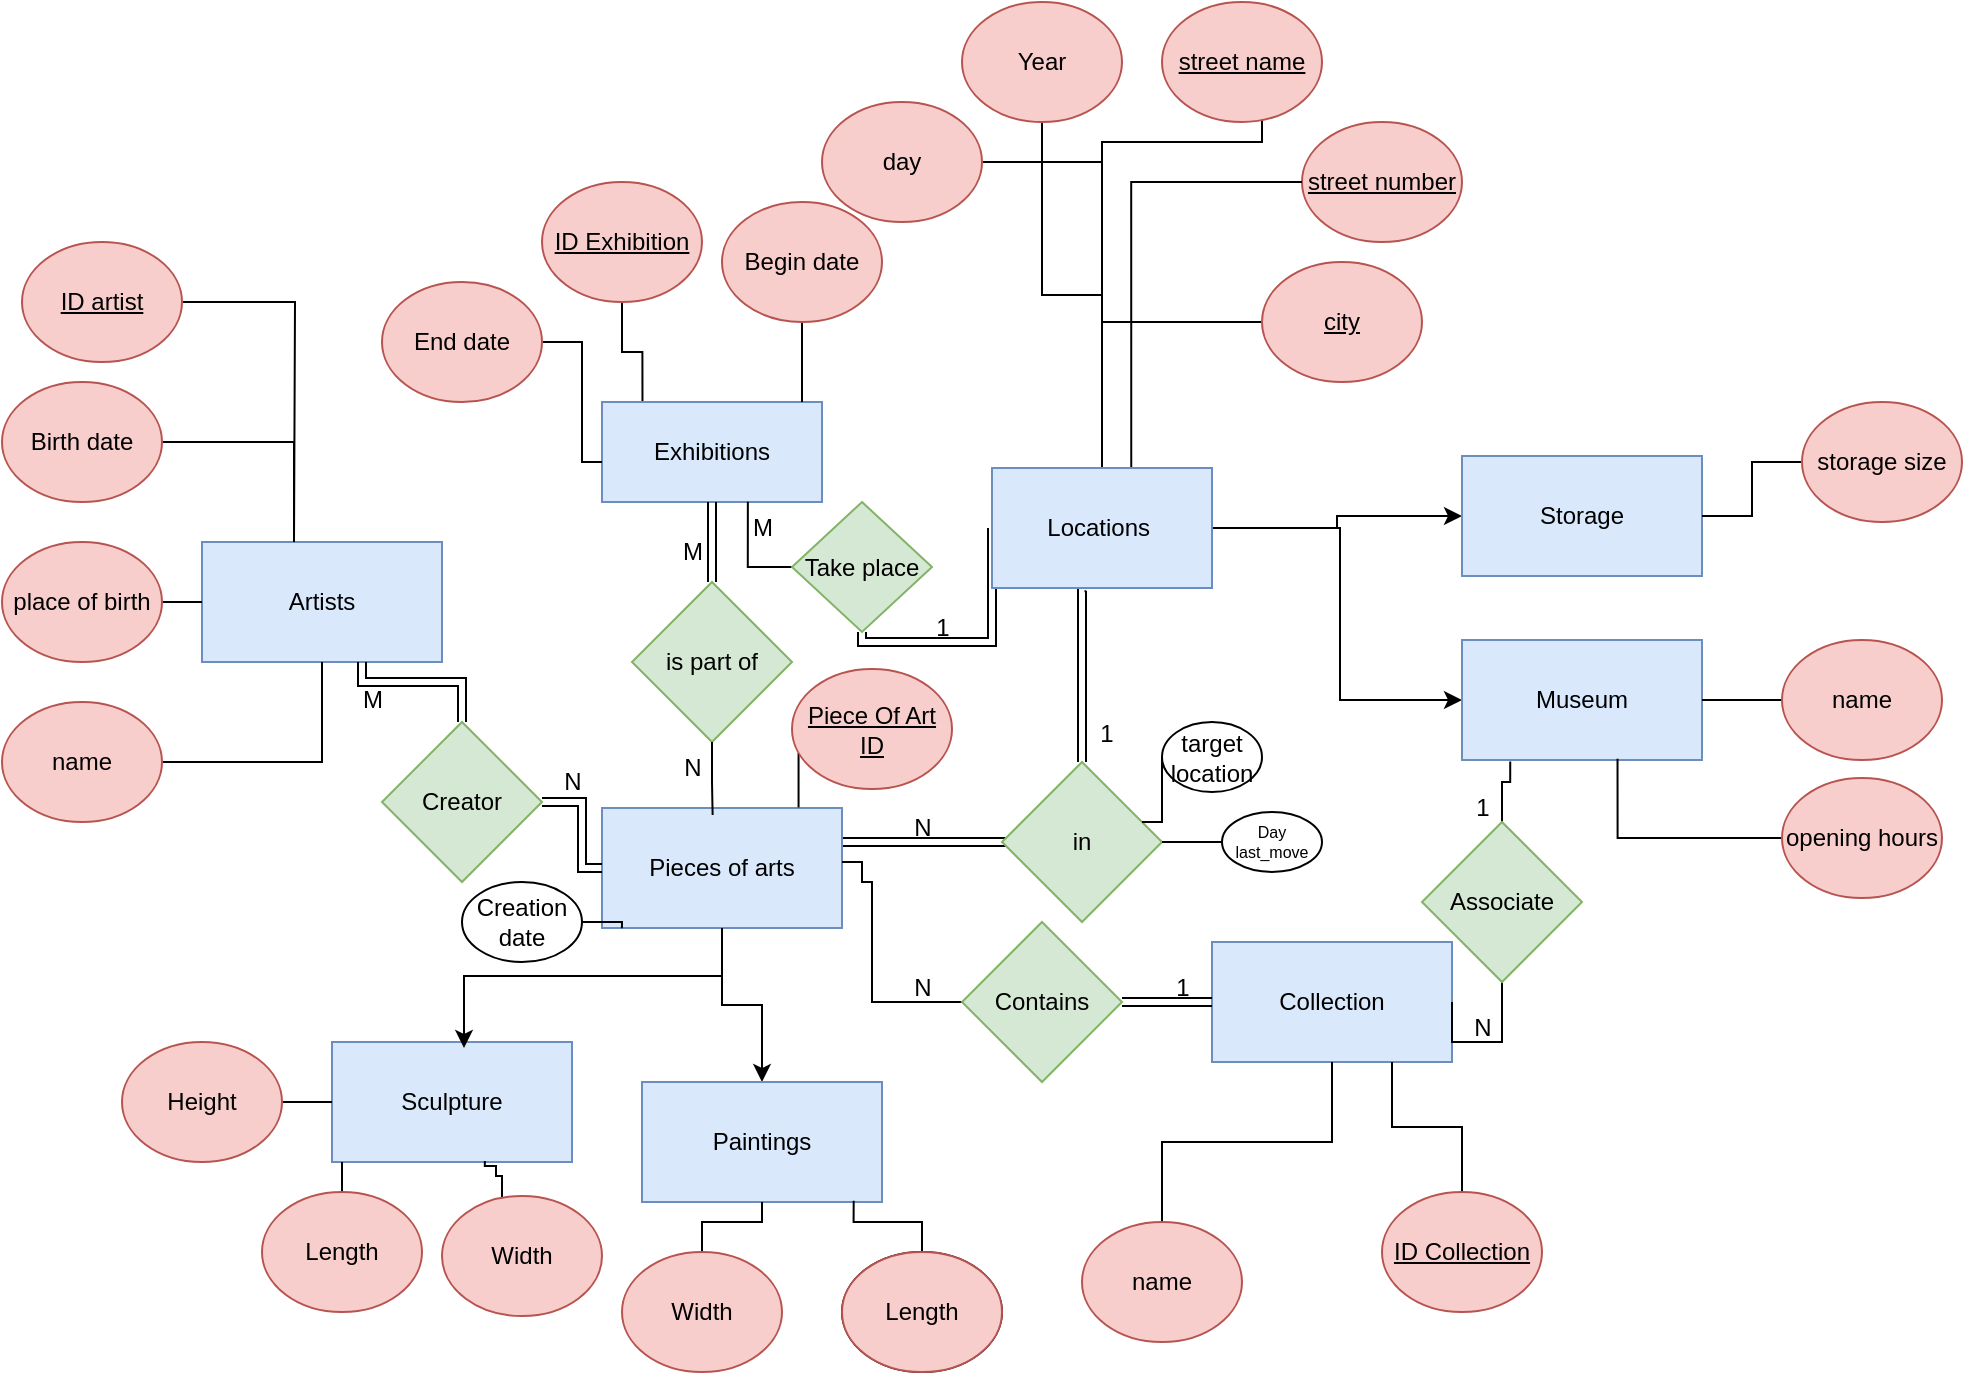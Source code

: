 <mxfile version="26.0.16">
  <diagram name="Page-1" id="mVJxXb7I7EZpxFhk7ZkF">
    <mxGraphModel dx="1000" dy="530" grid="0" gridSize="10" guides="1" tooltips="1" connect="1" arrows="1" fold="1" page="1" pageScale="1" pageWidth="1169" pageHeight="827" math="0" shadow="0">
      <root>
        <mxCell id="0" />
        <mxCell id="1" parent="0" />
        <mxCell id="BEB5B6SJO5AzybUyZMG--18" value="" style="edgeStyle=orthogonalEdgeStyle;rounded=0;orthogonalLoop=1;jettySize=auto;html=1;entryX=0;entryY=1;entryDx=0;entryDy=0;endArrow=none;startFill=0;shape=link;" parent="1" edge="1">
          <mxGeometry relative="1" as="geometry">
            <mxPoint x="550" y="500" as="sourcePoint" />
            <mxPoint x="650" y="500" as="targetPoint" />
          </mxGeometry>
        </mxCell>
        <mxCell id="snjYqaQwOmTNA2UoE7cW-3" style="edgeStyle=orthogonalEdgeStyle;rounded=0;orthogonalLoop=1;jettySize=auto;html=1;" edge="1" parent="1" source="C0TRwwh_PYmQr-y5ipqn-1" target="C0TRwwh_PYmQr-y5ipqn-7">
          <mxGeometry relative="1" as="geometry" />
        </mxCell>
        <mxCell id="C0TRwwh_PYmQr-y5ipqn-1" value="Pieces of arts" style="rounded=0;whiteSpace=wrap;html=1;fillColor=#dae8fc;strokeColor=#6c8ebf;" parent="1" vertex="1">
          <mxGeometry x="430" y="483" width="120" height="60" as="geometry" />
        </mxCell>
        <mxCell id="C0TRwwh_PYmQr-y5ipqn-2" value="Artists" style="rounded=0;whiteSpace=wrap;html=1;fillColor=#dae8fc;strokeColor=#6c8ebf;" parent="1" vertex="1">
          <mxGeometry x="230" y="350" width="120" height="60" as="geometry" />
        </mxCell>
        <mxCell id="C0TRwwh_PYmQr-y5ipqn-3" value="Exhibitions" style="rounded=0;whiteSpace=wrap;html=1;fillColor=#dae8fc;strokeColor=#6c8ebf;" parent="1" vertex="1">
          <mxGeometry x="430" y="280" width="110" height="50" as="geometry" />
        </mxCell>
        <mxCell id="snjYqaQwOmTNA2UoE7cW-1" style="edgeStyle=orthogonalEdgeStyle;rounded=0;orthogonalLoop=1;jettySize=auto;html=1;entryX=0;entryY=0.5;entryDx=0;entryDy=0;exitX=1;exitY=0.5;exitDx=0;exitDy=0;" edge="1" parent="1" source="C0TRwwh_PYmQr-y5ipqn-4" target="C0TRwwh_PYmQr-y5ipqn-6">
          <mxGeometry relative="1" as="geometry">
            <Array as="points">
              <mxPoint x="799" y="343" />
              <mxPoint x="799" y="429" />
            </Array>
          </mxGeometry>
        </mxCell>
        <mxCell id="snjYqaQwOmTNA2UoE7cW-2" style="edgeStyle=orthogonalEdgeStyle;rounded=0;orthogonalLoop=1;jettySize=auto;html=1;entryX=0;entryY=0.5;entryDx=0;entryDy=0;" edge="1" parent="1" source="C0TRwwh_PYmQr-y5ipqn-4" target="C0TRwwh_PYmQr-y5ipqn-5">
          <mxGeometry relative="1" as="geometry" />
        </mxCell>
        <mxCell id="C0TRwwh_PYmQr-y5ipqn-5" value="Storage" style="rounded=0;whiteSpace=wrap;html=1;fillColor=#dae8fc;strokeColor=#6c8ebf;" parent="1" vertex="1">
          <mxGeometry x="860" y="307" width="120" height="60" as="geometry" />
        </mxCell>
        <mxCell id="C0TRwwh_PYmQr-y5ipqn-6" value="Museum" style="rounded=0;whiteSpace=wrap;html=1;fillColor=#dae8fc;strokeColor=#6c8ebf;" parent="1" vertex="1">
          <mxGeometry x="860" y="399" width="120" height="60" as="geometry" />
        </mxCell>
        <mxCell id="C0TRwwh_PYmQr-y5ipqn-7" value="Paintings" style="whiteSpace=wrap;html=1;fillColor=#dae8fc;strokeColor=#6c8ebf;" parent="1" vertex="1">
          <mxGeometry x="450" y="620" width="120" height="60" as="geometry" />
        </mxCell>
        <mxCell id="C0TRwwh_PYmQr-y5ipqn-9" value="Sculpture" style="whiteSpace=wrap;html=1;fillColor=#dae8fc;strokeColor=#6c8ebf;" parent="1" vertex="1">
          <mxGeometry x="295" y="600" width="120" height="60" as="geometry" />
        </mxCell>
        <mxCell id="C0TRwwh_PYmQr-y5ipqn-10" value="Collection" style="whiteSpace=wrap;html=1;fillColor=#dae8fc;strokeColor=#6c8ebf;" parent="1" vertex="1">
          <mxGeometry x="735" y="550" width="120" height="60" as="geometry" />
        </mxCell>
        <mxCell id="C0TRwwh_PYmQr-y5ipqn-29" value="" style="edgeStyle=orthogonalEdgeStyle;rounded=0;orthogonalLoop=1;jettySize=auto;html=1;endArrow=none;startFill=0;shape=link;" parent="1" source="C0TRwwh_PYmQr-y5ipqn-11" target="C0TRwwh_PYmQr-y5ipqn-2" edge="1">
          <mxGeometry relative="1" as="geometry">
            <Array as="points">
              <mxPoint x="360" y="420" />
              <mxPoint x="310" y="420" />
            </Array>
          </mxGeometry>
        </mxCell>
        <mxCell id="C0TRwwh_PYmQr-y5ipqn-30" value="" style="edgeStyle=orthogonalEdgeStyle;rounded=0;orthogonalLoop=1;jettySize=auto;html=1;endArrow=none;startFill=0;shape=link;" parent="1" source="C0TRwwh_PYmQr-y5ipqn-11" target="C0TRwwh_PYmQr-y5ipqn-1" edge="1">
          <mxGeometry relative="1" as="geometry" />
        </mxCell>
        <mxCell id="C0TRwwh_PYmQr-y5ipqn-11" value="Creator" style="rhombus;whiteSpace=wrap;html=1;fillColor=#d5e8d4;strokeColor=#82b366;" parent="1" vertex="1">
          <mxGeometry x="320" y="440" width="80" height="80" as="geometry" />
        </mxCell>
        <mxCell id="BEB5B6SJO5AzybUyZMG--33" value="" style="edgeStyle=orthogonalEdgeStyle;rounded=0;orthogonalLoop=1;jettySize=auto;html=1;entryX=0;entryY=0.5;entryDx=0;entryDy=0;endArrow=none;startFill=0;exitX=0.5;exitY=1;exitDx=0;exitDy=0;shape=link;" parent="1" source="C0TRwwh_PYmQr-y5ipqn-12" target="C0TRwwh_PYmQr-y5ipqn-4" edge="1">
          <mxGeometry relative="1" as="geometry">
            <Array as="points">
              <mxPoint x="560" y="400" />
            </Array>
          </mxGeometry>
        </mxCell>
        <mxCell id="BEB5B6SJO5AzybUyZMG--35" value="" style="edgeStyle=orthogonalEdgeStyle;rounded=0;orthogonalLoop=1;jettySize=auto;html=1;entryX=0.663;entryY=0.997;entryDx=0;entryDy=0;entryPerimeter=0;exitX=0;exitY=0.5;exitDx=0;exitDy=0;endArrow=none;startFill=0;" parent="1" source="C0TRwwh_PYmQr-y5ipqn-12" target="C0TRwwh_PYmQr-y5ipqn-3" edge="1">
          <mxGeometry relative="1" as="geometry">
            <mxPoint x="510" y="350" as="targetPoint" />
          </mxGeometry>
        </mxCell>
        <mxCell id="C0TRwwh_PYmQr-y5ipqn-12" value="Take place" style="rhombus;whiteSpace=wrap;html=1;fillColor=#d5e8d4;strokeColor=#82b366;" parent="1" vertex="1">
          <mxGeometry x="525" y="330" width="70" height="65" as="geometry" />
        </mxCell>
        <mxCell id="BEB5B6SJO5AzybUyZMG--19" value="" style="edgeStyle=orthogonalEdgeStyle;rounded=0;orthogonalLoop=1;jettySize=auto;html=1;endArrow=none;startFill=0;shape=link;entryX=0.42;entryY=0.993;entryDx=0;entryDy=0;entryPerimeter=0;" parent="1" source="C0TRwwh_PYmQr-y5ipqn-13" edge="1" target="C0TRwwh_PYmQr-y5ipqn-4">
          <mxGeometry relative="1" as="geometry">
            <mxPoint x="670" y="430" as="targetPoint" />
            <Array as="points">
              <mxPoint x="670" y="373" />
            </Array>
          </mxGeometry>
        </mxCell>
        <mxCell id="C0TRwwh_PYmQr-y5ipqn-13" value="in" style="rhombus;whiteSpace=wrap;html=1;fillColor=#d5e8d4;strokeColor=#82b366;" parent="1" vertex="1">
          <mxGeometry x="630" y="460" width="80" height="80" as="geometry" />
        </mxCell>
        <mxCell id="BEB5B6SJO5AzybUyZMG--21" value="" style="edgeStyle=orthogonalEdgeStyle;rounded=0;orthogonalLoop=1;jettySize=auto;html=1;endArrow=none;startFill=0;shape=link;" parent="1" source="C0TRwwh_PYmQr-y5ipqn-14" target="C0TRwwh_PYmQr-y5ipqn-3" edge="1">
          <mxGeometry relative="1" as="geometry" />
        </mxCell>
        <mxCell id="C0TRwwh_PYmQr-y5ipqn-14" value="is part of" style="rhombus;whiteSpace=wrap;html=1;fillColor=#d5e8d4;strokeColor=#82b366;" parent="1" vertex="1">
          <mxGeometry x="445" y="370" width="80" height="80" as="geometry" />
        </mxCell>
        <mxCell id="ZUJwoHstwLLNhIFtxWxf-1" value="" style="edgeStyle=orthogonalEdgeStyle;rounded=0;orthogonalLoop=1;jettySize=auto;html=1;endArrow=none;startFill=0;entryX=1;entryY=0.5;entryDx=0;entryDy=0;" parent="1" source="C0TRwwh_PYmQr-y5ipqn-15" target="C0TRwwh_PYmQr-y5ipqn-10" edge="1">
          <mxGeometry relative="1" as="geometry">
            <mxPoint x="860" y="600" as="targetPoint" />
            <Array as="points">
              <mxPoint x="880" y="600" />
            </Array>
          </mxGeometry>
        </mxCell>
        <mxCell id="ZUJwoHstwLLNhIFtxWxf-2" value="" style="edgeStyle=orthogonalEdgeStyle;rounded=0;orthogonalLoop=1;jettySize=auto;html=1;entryX=0.201;entryY=1.013;entryDx=0;entryDy=0;entryPerimeter=0;endArrow=none;startFill=0;" parent="1" source="C0TRwwh_PYmQr-y5ipqn-15" target="C0TRwwh_PYmQr-y5ipqn-6" edge="1">
          <mxGeometry relative="1" as="geometry" />
        </mxCell>
        <mxCell id="C0TRwwh_PYmQr-y5ipqn-15" value="Associate" style="rhombus;whiteSpace=wrap;html=1;fillColor=#d5e8d4;strokeColor=#82b366;" parent="1" vertex="1">
          <mxGeometry x="840" y="490" width="80" height="80" as="geometry" />
        </mxCell>
        <mxCell id="BEB5B6SJO5AzybUyZMG--16" value="" style="edgeStyle=orthogonalEdgeStyle;rounded=0;orthogonalLoop=1;jettySize=auto;html=1;endArrow=none;startFill=0;shape=link;" parent="1" source="C0TRwwh_PYmQr-y5ipqn-16" target="C0TRwwh_PYmQr-y5ipqn-10" edge="1">
          <mxGeometry relative="1" as="geometry" />
        </mxCell>
        <mxCell id="BEB5B6SJO5AzybUyZMG--17" value="" style="edgeStyle=orthogonalEdgeStyle;rounded=0;orthogonalLoop=1;jettySize=auto;html=1;endArrow=none;startFill=0;" parent="1" source="C0TRwwh_PYmQr-y5ipqn-16" target="C0TRwwh_PYmQr-y5ipqn-1" edge="1">
          <mxGeometry relative="1" as="geometry">
            <Array as="points">
              <mxPoint x="565" y="580" />
              <mxPoint x="565" y="520" />
              <mxPoint x="560" y="520" />
              <mxPoint x="560" y="510" />
            </Array>
          </mxGeometry>
        </mxCell>
        <mxCell id="C0TRwwh_PYmQr-y5ipqn-16" value="Contains" style="rhombus;whiteSpace=wrap;html=1;fillColor=#d5e8d4;strokeColor=#82b366;" parent="1" vertex="1">
          <mxGeometry x="610" y="540" width="80" height="80" as="geometry" />
        </mxCell>
        <mxCell id="C0TRwwh_PYmQr-y5ipqn-22" value="" style="edgeStyle=orthogonalEdgeStyle;rounded=0;orthogonalLoop=1;jettySize=auto;html=1;endArrow=none;startFill=0;" parent="1" edge="1">
          <mxGeometry relative="1" as="geometry">
            <mxPoint x="207.0" y="300" as="sourcePoint" />
            <mxPoint x="276" y="350" as="targetPoint" />
            <Array as="points">
              <mxPoint x="276" y="300" />
            </Array>
          </mxGeometry>
        </mxCell>
        <mxCell id="C0TRwwh_PYmQr-y5ipqn-20" value="Birth date" style="ellipse;whiteSpace=wrap;html=1;fillColor=#f8cecc;strokeColor=#b85450;" parent="1" vertex="1">
          <mxGeometry x="130" y="270" width="80" height="60" as="geometry" />
        </mxCell>
        <mxCell id="C0TRwwh_PYmQr-y5ipqn-26" value="" style="edgeStyle=orthogonalEdgeStyle;rounded=0;orthogonalLoop=1;jettySize=auto;html=1;endArrow=none;startFill=0;" parent="1" source="C0TRwwh_PYmQr-y5ipqn-24" target="C0TRwwh_PYmQr-y5ipqn-2" edge="1">
          <mxGeometry relative="1" as="geometry" />
        </mxCell>
        <mxCell id="C0TRwwh_PYmQr-y5ipqn-24" value="place of birth" style="ellipse;whiteSpace=wrap;html=1;fillColor=#f8cecc;strokeColor=#b85450;" parent="1" vertex="1">
          <mxGeometry x="130" y="350" width="80" height="60" as="geometry" />
        </mxCell>
        <mxCell id="C0TRwwh_PYmQr-y5ipqn-27" value="" style="edgeStyle=orthogonalEdgeStyle;rounded=0;orthogonalLoop=1;jettySize=auto;html=1;endArrow=none;startFill=0;" parent="1" source="C0TRwwh_PYmQr-y5ipqn-25" target="C0TRwwh_PYmQr-y5ipqn-2" edge="1">
          <mxGeometry relative="1" as="geometry" />
        </mxCell>
        <mxCell id="C0TRwwh_PYmQr-y5ipqn-25" value="name" style="ellipse;whiteSpace=wrap;html=1;fillColor=#f8cecc;strokeColor=#b85450;" parent="1" vertex="1">
          <mxGeometry x="130" y="430" width="80" height="60" as="geometry" />
        </mxCell>
        <mxCell id="C0TRwwh_PYmQr-y5ipqn-32" value="Creation date" style="ellipse;whiteSpace=wrap;html=1;" parent="1" vertex="1">
          <mxGeometry x="360" y="520" width="60" height="40" as="geometry" />
        </mxCell>
        <mxCell id="C0TRwwh_PYmQr-y5ipqn-35" style="edgeStyle=orthogonalEdgeStyle;rounded=0;orthogonalLoop=1;jettySize=auto;html=1;entryX=0.083;entryY=1.003;entryDx=0;entryDy=0;entryPerimeter=0;endArrow=none;startFill=0;" parent="1" source="C0TRwwh_PYmQr-y5ipqn-32" target="C0TRwwh_PYmQr-y5ipqn-1" edge="1">
          <mxGeometry relative="1" as="geometry" />
        </mxCell>
        <mxCell id="C0TRwwh_PYmQr-y5ipqn-39" value="" style="edgeStyle=orthogonalEdgeStyle;rounded=0;orthogonalLoop=1;jettySize=auto;html=1;entryX=0.882;entryY=0.989;entryDx=0;entryDy=0;entryPerimeter=0;endArrow=none;startFill=0;" parent="1" source="C0TRwwh_PYmQr-y5ipqn-36" target="C0TRwwh_PYmQr-y5ipqn-7" edge="1">
          <mxGeometry relative="1" as="geometry">
            <Array as="points">
              <mxPoint x="590" y="690" />
              <mxPoint x="556" y="690" />
            </Array>
          </mxGeometry>
        </mxCell>
        <mxCell id="C0TRwwh_PYmQr-y5ipqn-36" value="Length" style="ellipse;whiteSpace=wrap;html=1;" parent="1" vertex="1">
          <mxGeometry x="550" y="705" width="80" height="60" as="geometry" />
        </mxCell>
        <mxCell id="C0TRwwh_PYmQr-y5ipqn-38" value="" style="edgeStyle=orthogonalEdgeStyle;rounded=0;orthogonalLoop=1;jettySize=auto;html=1;endArrow=none;startFill=0;" parent="1" source="C0TRwwh_PYmQr-y5ipqn-37" target="C0TRwwh_PYmQr-y5ipqn-7" edge="1">
          <mxGeometry relative="1" as="geometry">
            <Array as="points">
              <mxPoint x="480" y="690" />
              <mxPoint x="510" y="690" />
            </Array>
          </mxGeometry>
        </mxCell>
        <mxCell id="C0TRwwh_PYmQr-y5ipqn-37" value="Width" style="ellipse;whiteSpace=wrap;html=1;fillColor=#f8cecc;strokeColor=#b85450;" parent="1" vertex="1">
          <mxGeometry x="440" y="705" width="80" height="60" as="geometry" />
        </mxCell>
        <mxCell id="C0TRwwh_PYmQr-y5ipqn-45" value="" style="edgeStyle=orthogonalEdgeStyle;rounded=0;orthogonalLoop=1;jettySize=auto;html=1;entryX=0.637;entryY=0.992;entryDx=0;entryDy=0;entryPerimeter=0;endArrow=none;startFill=0;" parent="1" source="C0TRwwh_PYmQr-y5ipqn-41" target="C0TRwwh_PYmQr-y5ipqn-9" edge="1">
          <mxGeometry relative="1" as="geometry">
            <Array as="points">
              <mxPoint x="380" y="667" />
              <mxPoint x="377" y="667" />
              <mxPoint x="377" y="662" />
              <mxPoint x="371" y="662" />
            </Array>
          </mxGeometry>
        </mxCell>
        <mxCell id="C0TRwwh_PYmQr-y5ipqn-41" value="Width" style="ellipse;whiteSpace=wrap;html=1;fillColor=#f8cecc;strokeColor=#b85450;" parent="1" vertex="1">
          <mxGeometry x="350" y="677" width="80" height="60" as="geometry" />
        </mxCell>
        <mxCell id="C0TRwwh_PYmQr-y5ipqn-43" value="" style="edgeStyle=orthogonalEdgeStyle;rounded=0;orthogonalLoop=1;jettySize=auto;html=1;endArrow=none;startFill=0;" parent="1" source="C0TRwwh_PYmQr-y5ipqn-42" target="C0TRwwh_PYmQr-y5ipqn-9" edge="1">
          <mxGeometry relative="1" as="geometry">
            <Array as="points">
              <mxPoint x="300" y="660" />
              <mxPoint x="350" y="660" />
            </Array>
          </mxGeometry>
        </mxCell>
        <mxCell id="C0TRwwh_PYmQr-y5ipqn-42" value="Length" style="ellipse;whiteSpace=wrap;html=1;fillColor=#f8cecc;strokeColor=#b85450;" parent="1" vertex="1">
          <mxGeometry x="260" y="675" width="80" height="60" as="geometry" />
        </mxCell>
        <mxCell id="BEB5B6SJO5AzybUyZMG--1" value="Length" style="ellipse;whiteSpace=wrap;html=1;fillColor=#f8cecc;strokeColor=#b85450;" parent="1" vertex="1">
          <mxGeometry x="550" y="705" width="80" height="60" as="geometry" />
        </mxCell>
        <mxCell id="BEB5B6SJO5AzybUyZMG--3" value="" style="edgeStyle=orthogonalEdgeStyle;rounded=0;orthogonalLoop=1;jettySize=auto;html=1;endArrow=none;startFill=0;" parent="1" source="BEB5B6SJO5AzybUyZMG--2" target="C0TRwwh_PYmQr-y5ipqn-4" edge="1">
          <mxGeometry relative="1" as="geometry" />
        </mxCell>
        <mxCell id="BEB5B6SJO5AzybUyZMG--2" value="Year" style="ellipse;whiteSpace=wrap;html=1;fillColor=#f8cecc;strokeColor=#b85450;" parent="1" vertex="1">
          <mxGeometry x="610" y="80" width="80" height="60" as="geometry" />
        </mxCell>
        <mxCell id="BEB5B6SJO5AzybUyZMG--6" value="" style="edgeStyle=orthogonalEdgeStyle;rounded=0;orthogonalLoop=1;jettySize=auto;html=1;endArrow=none;startFill=0;" parent="1" source="BEB5B6SJO5AzybUyZMG--4" target="C0TRwwh_PYmQr-y5ipqn-4" edge="1">
          <mxGeometry relative="1" as="geometry" />
        </mxCell>
        <mxCell id="BEB5B6SJO5AzybUyZMG--4" value="day" style="ellipse;whiteSpace=wrap;html=1;fillColor=#f8cecc;strokeColor=#b85450;" parent="1" vertex="1">
          <mxGeometry x="540" y="130" width="80" height="60" as="geometry" />
        </mxCell>
        <mxCell id="f5-gzZiO12CZ5IHsBqUN-8" value="" style="edgeStyle=orthogonalEdgeStyle;rounded=0;orthogonalLoop=1;jettySize=auto;html=1;endArrow=none;startFill=0;" parent="1" source="BEB5B6SJO5AzybUyZMG--7" edge="1">
          <mxGeometry relative="1" as="geometry">
            <mxPoint x="700" y="490" as="targetPoint" />
            <Array as="points">
              <mxPoint x="710" y="490" />
              <mxPoint x="710" y="490" />
            </Array>
          </mxGeometry>
        </mxCell>
        <mxCell id="BEB5B6SJO5AzybUyZMG--7" value="target location" style="ellipse;whiteSpace=wrap;html=1;" parent="1" vertex="1">
          <mxGeometry x="710" y="440" width="50" height="35" as="geometry" />
        </mxCell>
        <mxCell id="BEB5B6SJO5AzybUyZMG--11" value="" style="edgeStyle=orthogonalEdgeStyle;rounded=0;orthogonalLoop=1;jettySize=auto;html=1;endArrow=none;startFill=0;" parent="1" source="BEB5B6SJO5AzybUyZMG--9" target="C0TRwwh_PYmQr-y5ipqn-10" edge="1">
          <mxGeometry relative="1" as="geometry" />
        </mxCell>
        <mxCell id="BEB5B6SJO5AzybUyZMG--9" value="name" style="ellipse;whiteSpace=wrap;html=1;fillColor=#f8cecc;strokeColor=#b85450;" parent="1" vertex="1">
          <mxGeometry x="670" y="690" width="80" height="60" as="geometry" />
        </mxCell>
        <mxCell id="BEB5B6SJO5AzybUyZMG--23" value="" style="edgeStyle=orthogonalEdgeStyle;rounded=0;orthogonalLoop=1;jettySize=auto;html=1;endArrow=none;startFill=0;" parent="1" source="BEB5B6SJO5AzybUyZMG--22" target="C0TRwwh_PYmQr-y5ipqn-3" edge="1">
          <mxGeometry relative="1" as="geometry">
            <Array as="points">
              <mxPoint x="420" y="250" />
              <mxPoint x="420" y="310" />
            </Array>
          </mxGeometry>
        </mxCell>
        <mxCell id="BEB5B6SJO5AzybUyZMG--22" value="End date" style="ellipse;whiteSpace=wrap;html=1;fillColor=#f8cecc;strokeColor=#b85450;" parent="1" vertex="1">
          <mxGeometry x="320" y="220" width="80" height="60" as="geometry" />
        </mxCell>
        <mxCell id="BEB5B6SJO5AzybUyZMG--27" value="" style="edgeStyle=orthogonalEdgeStyle;rounded=0;orthogonalLoop=1;jettySize=auto;html=1;endArrow=none;startFill=0;" parent="1" source="BEB5B6SJO5AzybUyZMG--26" target="C0TRwwh_PYmQr-y5ipqn-3" edge="1">
          <mxGeometry relative="1" as="geometry">
            <Array as="points">
              <mxPoint x="490" y="230" />
              <mxPoint x="490" y="230" />
            </Array>
          </mxGeometry>
        </mxCell>
        <mxCell id="BEB5B6SJO5AzybUyZMG--26" value="Begin date" style="ellipse;whiteSpace=wrap;html=1;fillColor=#f8cecc;strokeColor=#b85450;" parent="1" vertex="1">
          <mxGeometry x="490" y="180" width="80" height="60" as="geometry" />
        </mxCell>
        <mxCell id="BEB5B6SJO5AzybUyZMG--40" value="" style="edgeStyle=orthogonalEdgeStyle;rounded=0;orthogonalLoop=1;jettySize=auto;html=1;endArrow=none;startFill=0;" parent="1" source="BEB5B6SJO5AzybUyZMG--39" target="C0TRwwh_PYmQr-y5ipqn-5" edge="1">
          <mxGeometry relative="1" as="geometry" />
        </mxCell>
        <mxCell id="BEB5B6SJO5AzybUyZMG--39" value="storage size" style="ellipse;whiteSpace=wrap;html=1;fillColor=#f8cecc;strokeColor=#b85450;" parent="1" vertex="1">
          <mxGeometry x="1030" y="280" width="80" height="60" as="geometry" />
        </mxCell>
        <mxCell id="ZUJwoHstwLLNhIFtxWxf-4" value="" style="edgeStyle=orthogonalEdgeStyle;rounded=0;orthogonalLoop=1;jettySize=auto;html=1;endArrow=none;startFill=0;" parent="1" source="ZUJwoHstwLLNhIFtxWxf-3" target="C0TRwwh_PYmQr-y5ipqn-9" edge="1">
          <mxGeometry relative="1" as="geometry" />
        </mxCell>
        <mxCell id="ZUJwoHstwLLNhIFtxWxf-3" value="Height" style="ellipse;whiteSpace=wrap;html=1;fillColor=#f8cecc;strokeColor=#b85450;" parent="1" vertex="1">
          <mxGeometry x="190" y="600" width="80" height="60" as="geometry" />
        </mxCell>
        <mxCell id="ZUJwoHstwLLNhIFtxWxf-9" value="" style="edgeStyle=orthogonalEdgeStyle;rounded=0;orthogonalLoop=1;jettySize=auto;html=1;endArrow=none;startFill=0;" parent="1" source="ZUJwoHstwLLNhIFtxWxf-6" target="C0TRwwh_PYmQr-y5ipqn-6" edge="1">
          <mxGeometry relative="1" as="geometry" />
        </mxCell>
        <mxCell id="ZUJwoHstwLLNhIFtxWxf-6" value="name" style="ellipse;whiteSpace=wrap;html=1;fillColor=#f8cecc;strokeColor=#b85450;" parent="1" vertex="1">
          <mxGeometry x="1020" y="399" width="80" height="60" as="geometry" />
        </mxCell>
        <mxCell id="ZUJwoHstwLLNhIFtxWxf-8" value="" style="edgeStyle=orthogonalEdgeStyle;rounded=0;orthogonalLoop=1;jettySize=auto;html=1;entryX=0.648;entryY=0.99;entryDx=0;entryDy=0;entryPerimeter=0;endArrow=none;startFill=0;" parent="1" source="ZUJwoHstwLLNhIFtxWxf-7" target="C0TRwwh_PYmQr-y5ipqn-6" edge="1">
          <mxGeometry relative="1" as="geometry" />
        </mxCell>
        <mxCell id="ZUJwoHstwLLNhIFtxWxf-7" value="opening hours" style="ellipse;whiteSpace=wrap;html=1;fillColor=#f8cecc;strokeColor=#b85450;" parent="1" vertex="1">
          <mxGeometry x="1020" y="468" width="80" height="60" as="geometry" />
        </mxCell>
        <mxCell id="ZUJwoHstwLLNhIFtxWxf-12" value="" style="edgeStyle=orthogonalEdgeStyle;rounded=0;orthogonalLoop=1;jettySize=auto;html=1;entryX=0.5;entryY=0;entryDx=0;entryDy=0;endArrow=none;startFill=0;" parent="1" source="ZUJwoHstwLLNhIFtxWxf-11" target="C0TRwwh_PYmQr-y5ipqn-4" edge="1">
          <mxGeometry relative="1" as="geometry" />
        </mxCell>
        <mxCell id="ZUJwoHstwLLNhIFtxWxf-11" value="&lt;u&gt;city&lt;/u&gt;" style="ellipse;whiteSpace=wrap;html=1;fillColor=#f8cecc;strokeColor=#b85450;" parent="1" vertex="1">
          <mxGeometry x="760" y="210" width="80" height="60" as="geometry" />
        </mxCell>
        <mxCell id="ZUJwoHstwLLNhIFtxWxf-14" value="" style="edgeStyle=orthogonalEdgeStyle;rounded=0;orthogonalLoop=1;jettySize=auto;html=1;endArrow=none;startFill=0;" parent="1" source="ZUJwoHstwLLNhIFtxWxf-13" edge="1">
          <mxGeometry relative="1" as="geometry">
            <mxPoint x="680" y="370" as="targetPoint" />
            <Array as="points">
              <mxPoint x="760" y="150" />
              <mxPoint x="680" y="150" />
            </Array>
          </mxGeometry>
        </mxCell>
        <mxCell id="ZUJwoHstwLLNhIFtxWxf-13" value="&lt;u&gt;street name&lt;/u&gt;" style="ellipse;whiteSpace=wrap;html=1;fillColor=#f8cecc;strokeColor=#b85450;" parent="1" vertex="1">
          <mxGeometry x="710" y="80" width="80" height="60" as="geometry" />
        </mxCell>
        <mxCell id="ZUJwoHstwLLNhIFtxWxf-15" value="&lt;u&gt;street number&lt;/u&gt;" style="ellipse;whiteSpace=wrap;html=1;fillColor=#f8cecc;strokeColor=#b85450;" parent="1" vertex="1">
          <mxGeometry x="780" y="140" width="80" height="60" as="geometry" />
        </mxCell>
        <mxCell id="J0Ilq5JlMTDSV-xdLehd-4" value="N" style="text;html=1;align=center;verticalAlign=middle;resizable=0;points=[];autosize=1;strokeColor=none;fillColor=none;" parent="1" vertex="1">
          <mxGeometry x="575" y="478" width="30" height="30" as="geometry" />
        </mxCell>
        <mxCell id="J0Ilq5JlMTDSV-xdLehd-7" value="1" style="text;html=1;align=center;verticalAlign=middle;resizable=0;points=[];autosize=1;strokeColor=none;fillColor=none;" parent="1" vertex="1">
          <mxGeometry x="705" y="558" width="30" height="30" as="geometry" />
        </mxCell>
        <mxCell id="J0Ilq5JlMTDSV-xdLehd-8" value="N" style="text;html=1;align=center;verticalAlign=middle;resizable=0;points=[];autosize=1;strokeColor=none;fillColor=none;" parent="1" vertex="1">
          <mxGeometry x="575" y="558" width="30" height="30" as="geometry" />
        </mxCell>
        <mxCell id="J0Ilq5JlMTDSV-xdLehd-9" value="N" style="text;html=1;align=center;verticalAlign=middle;resizable=0;points=[];autosize=1;strokeColor=none;fillColor=none;" parent="1" vertex="1">
          <mxGeometry x="460" y="448" width="30" height="30" as="geometry" />
        </mxCell>
        <mxCell id="J0Ilq5JlMTDSV-xdLehd-10" value="M" style="text;html=1;align=center;verticalAlign=middle;resizable=0;points=[];autosize=1;strokeColor=none;fillColor=none;" parent="1" vertex="1">
          <mxGeometry x="460" y="340" width="30" height="30" as="geometry" />
        </mxCell>
        <mxCell id="J0Ilq5JlMTDSV-xdLehd-12" style="edgeStyle=orthogonalEdgeStyle;rounded=0;orthogonalLoop=1;jettySize=auto;html=1;entryX=0.461;entryY=0.059;entryDx=0;entryDy=0;entryPerimeter=0;endArrow=none;startFill=0;" parent="1" source="C0TRwwh_PYmQr-y5ipqn-14" target="C0TRwwh_PYmQr-y5ipqn-1" edge="1">
          <mxGeometry relative="1" as="geometry" />
        </mxCell>
        <mxCell id="J0Ilq5JlMTDSV-xdLehd-13" value="1" style="text;html=1;align=center;verticalAlign=middle;resizable=0;points=[];autosize=1;strokeColor=none;fillColor=none;" parent="1" vertex="1">
          <mxGeometry x="585" y="378" width="30" height="30" as="geometry" />
        </mxCell>
        <mxCell id="J0Ilq5JlMTDSV-xdLehd-14" value="M" style="text;html=1;align=center;verticalAlign=middle;resizable=0;points=[];autosize=1;strokeColor=none;fillColor=none;" parent="1" vertex="1">
          <mxGeometry x="495" y="328" width="30" height="30" as="geometry" />
        </mxCell>
        <mxCell id="J0Ilq5JlMTDSV-xdLehd-15" value="M" style="text;html=1;align=center;verticalAlign=middle;resizable=0;points=[];autosize=1;strokeColor=none;fillColor=none;" parent="1" vertex="1">
          <mxGeometry x="300" y="414" width="30" height="30" as="geometry" />
        </mxCell>
        <mxCell id="J0Ilq5JlMTDSV-xdLehd-16" value="N" style="text;html=1;align=center;verticalAlign=middle;resizable=0;points=[];autosize=1;strokeColor=none;fillColor=none;" parent="1" vertex="1">
          <mxGeometry x="400" y="455" width="30" height="30" as="geometry" />
        </mxCell>
        <mxCell id="J0Ilq5JlMTDSV-xdLehd-25" value="1" style="text;html=1;align=center;verticalAlign=middle;resizable=0;points=[];autosize=1;strokeColor=none;fillColor=none;" parent="1" vertex="1">
          <mxGeometry x="855" y="468" width="30" height="30" as="geometry" />
        </mxCell>
        <mxCell id="J0Ilq5JlMTDSV-xdLehd-26" value="N" style="text;html=1;align=center;verticalAlign=middle;resizable=0;points=[];autosize=1;strokeColor=none;fillColor=none;" parent="1" vertex="1">
          <mxGeometry x="855" y="578" width="30" height="30" as="geometry" />
        </mxCell>
        <mxCell id="J0Ilq5JlMTDSV-xdLehd-35" value="Day last_move" style="ellipse;whiteSpace=wrap;html=1;fontSize=8;" parent="1" vertex="1">
          <mxGeometry x="740" y="485" width="50" height="30" as="geometry" />
        </mxCell>
        <mxCell id="J0Ilq5JlMTDSV-xdLehd-36" style="edgeStyle=orthogonalEdgeStyle;rounded=0;orthogonalLoop=1;jettySize=auto;html=1;entryX=1;entryY=0.5;entryDx=0;entryDy=0;endArrow=none;startFill=0;" parent="1" source="J0Ilq5JlMTDSV-xdLehd-35" target="C0TRwwh_PYmQr-y5ipqn-13" edge="1">
          <mxGeometry relative="1" as="geometry" />
        </mxCell>
        <mxCell id="f5-gzZiO12CZ5IHsBqUN-2" value="" style="edgeStyle=orthogonalEdgeStyle;rounded=0;orthogonalLoop=1;jettySize=auto;html=1;endArrow=none;startFill=0;" parent="1" source="f5-gzZiO12CZ5IHsBqUN-1" edge="1">
          <mxGeometry relative="1" as="geometry">
            <mxPoint x="276" y="350" as="targetPoint" />
          </mxGeometry>
        </mxCell>
        <mxCell id="f5-gzZiO12CZ5IHsBqUN-1" value="&lt;u&gt;ID artist&lt;/u&gt;" style="ellipse;whiteSpace=wrap;html=1;fillColor=#f8cecc;strokeColor=#b85450;" parent="1" vertex="1">
          <mxGeometry x="140" y="200" width="80" height="60" as="geometry" />
        </mxCell>
        <mxCell id="f5-gzZiO12CZ5IHsBqUN-4" value="" style="edgeStyle=orthogonalEdgeStyle;rounded=0;orthogonalLoop=1;jettySize=auto;html=1;entryX=0.184;entryY=-0.01;entryDx=0;entryDy=0;entryPerimeter=0;endArrow=none;startFill=0;" parent="1" source="f5-gzZiO12CZ5IHsBqUN-3" target="C0TRwwh_PYmQr-y5ipqn-3" edge="1">
          <mxGeometry relative="1" as="geometry" />
        </mxCell>
        <mxCell id="f5-gzZiO12CZ5IHsBqUN-3" value="&lt;u&gt;ID Exhibition&lt;/u&gt;" style="ellipse;whiteSpace=wrap;html=1;fillColor=#f8cecc;strokeColor=#b85450;" parent="1" vertex="1">
          <mxGeometry x="400" y="170" width="80" height="60" as="geometry" />
        </mxCell>
        <mxCell id="f5-gzZiO12CZ5IHsBqUN-7" value="" style="edgeStyle=orthogonalEdgeStyle;rounded=0;orthogonalLoop=1;jettySize=auto;html=1;entryX=0.819;entryY=-0.005;entryDx=0;entryDy=0;entryPerimeter=0;endArrow=none;startFill=0;" parent="1" source="f5-gzZiO12CZ5IHsBqUN-6" target="C0TRwwh_PYmQr-y5ipqn-1" edge="1">
          <mxGeometry relative="1" as="geometry">
            <Array as="points">
              <mxPoint x="528" y="470" />
              <mxPoint x="528" y="470" />
            </Array>
          </mxGeometry>
        </mxCell>
        <mxCell id="f5-gzZiO12CZ5IHsBqUN-6" value="&lt;u&gt;Piece Of Art ID&lt;/u&gt;" style="ellipse;whiteSpace=wrap;html=1;fillColor=#f8cecc;strokeColor=#b85450;" parent="1" vertex="1">
          <mxGeometry x="525" y="413.5" width="80" height="60" as="geometry" />
        </mxCell>
        <mxCell id="f5-gzZiO12CZ5IHsBqUN-12" value="" style="edgeStyle=orthogonalEdgeStyle;rounded=0;orthogonalLoop=1;jettySize=auto;html=1;entryX=0.75;entryY=1;entryDx=0;entryDy=0;endArrow=none;startFill=0;" parent="1" source="f5-gzZiO12CZ5IHsBqUN-11" target="C0TRwwh_PYmQr-y5ipqn-10" edge="1">
          <mxGeometry relative="1" as="geometry" />
        </mxCell>
        <mxCell id="f5-gzZiO12CZ5IHsBqUN-11" value="&lt;u&gt;ID Collection&lt;/u&gt;" style="ellipse;whiteSpace=wrap;html=1;fillColor=#f8cecc;strokeColor=#b85450;" parent="1" vertex="1">
          <mxGeometry x="820" y="675" width="80" height="60" as="geometry" />
        </mxCell>
        <mxCell id="snjYqaQwOmTNA2UoE7cW-4" style="edgeStyle=orthogonalEdgeStyle;rounded=0;orthogonalLoop=1;jettySize=auto;html=1;entryX=0.55;entryY=0.05;entryDx=0;entryDy=0;entryPerimeter=0;" edge="1" parent="1" source="C0TRwwh_PYmQr-y5ipqn-1" target="C0TRwwh_PYmQr-y5ipqn-9">
          <mxGeometry relative="1" as="geometry">
            <Array as="points">
              <mxPoint x="490" y="567" />
              <mxPoint x="361" y="567" />
            </Array>
          </mxGeometry>
        </mxCell>
        <mxCell id="snjYqaQwOmTNA2UoE7cW-6" value="" style="edgeStyle=orthogonalEdgeStyle;rounded=0;orthogonalLoop=1;jettySize=auto;html=1;entryX=0.633;entryY=0.033;entryDx=0;entryDy=0;entryPerimeter=0;endArrow=none;startFill=0;exitX=0;exitY=0.5;exitDx=0;exitDy=0;" edge="1" parent="1" source="ZUJwoHstwLLNhIFtxWxf-15" target="C0TRwwh_PYmQr-y5ipqn-4">
          <mxGeometry relative="1" as="geometry">
            <mxPoint x="780" y="170" as="sourcePoint" />
            <mxPoint x="680" y="370.0" as="targetPoint" />
          </mxGeometry>
        </mxCell>
        <mxCell id="C0TRwwh_PYmQr-y5ipqn-4" value="Locations&amp;nbsp;" style="rounded=0;whiteSpace=wrap;html=1;fillColor=#dae8fc;strokeColor=#6c8ebf;" parent="1" vertex="1">
          <mxGeometry x="625" y="313" width="110" height="60" as="geometry" />
        </mxCell>
        <mxCell id="snjYqaQwOmTNA2UoE7cW-7" value="1&lt;div&gt;&lt;br&gt;&lt;/div&gt;" style="text;html=1;align=center;verticalAlign=middle;resizable=0;points=[];autosize=1;strokeColor=none;fillColor=none;" vertex="1" parent="1">
          <mxGeometry x="670" y="432.5" width="24" height="41" as="geometry" />
        </mxCell>
      </root>
    </mxGraphModel>
  </diagram>
</mxfile>
